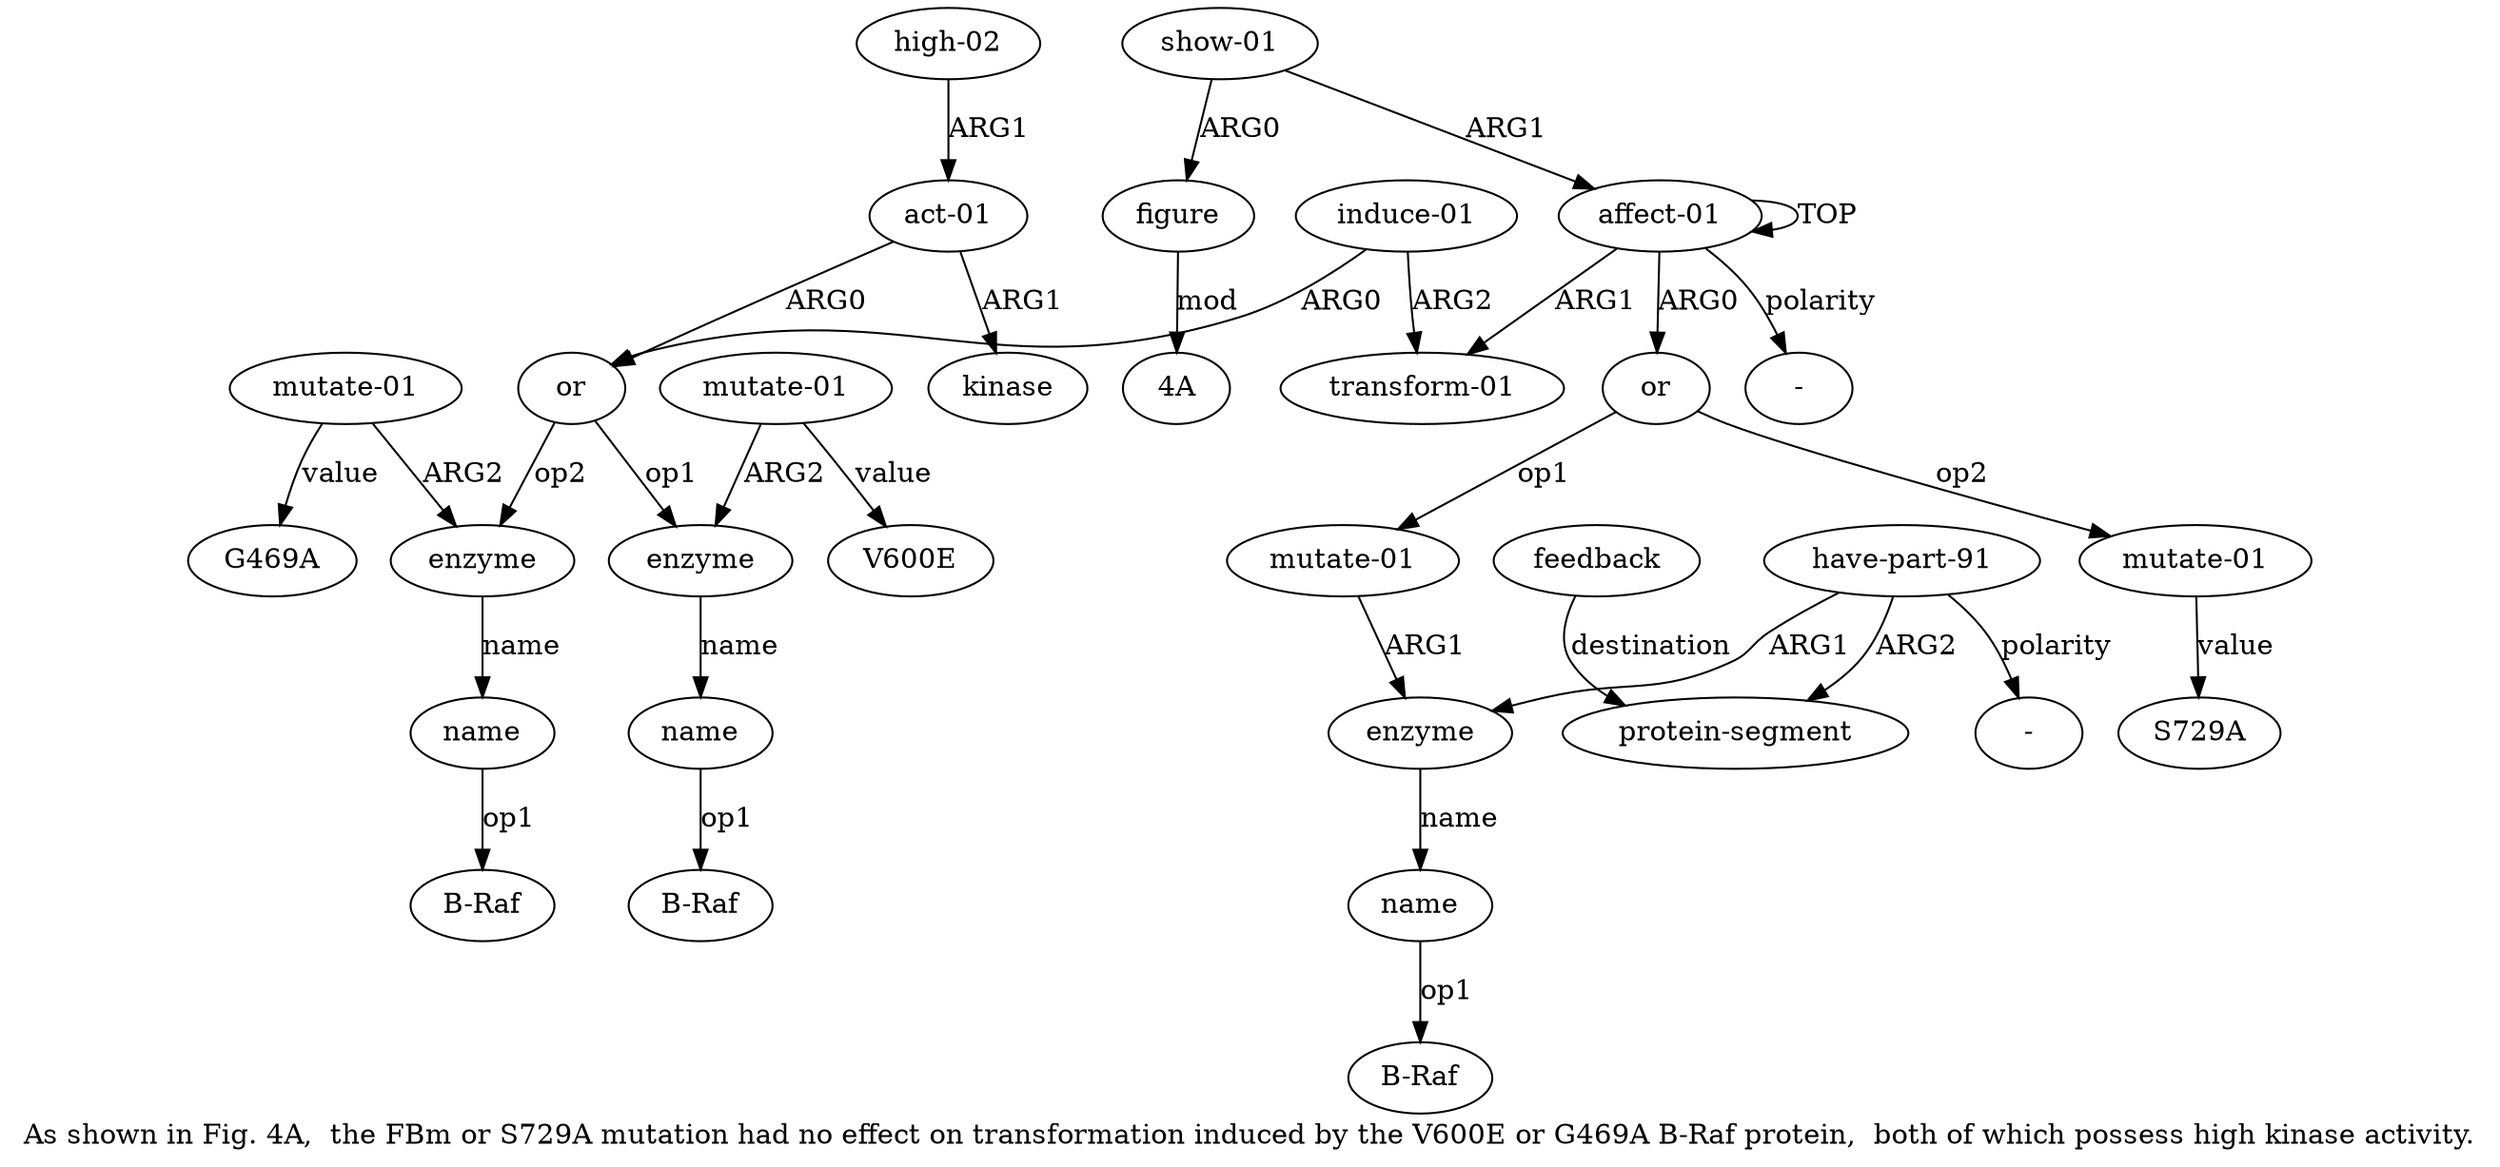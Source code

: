 digraph  {
	graph [label="As shown in Fig. 4A,  the FBm or S729A mutation had no effect on transformation induced by the V600E or G469A B-Raf protein,  both \
of which possess high kinase activity."];
	node [label="\N"];
	a20	 [color=black,
		gold_ind=20,
		gold_label="high-02",
		label="high-02",
		test_ind=20,
		test_label="high-02"];
	a18	 [color=black,
		gold_ind=18,
		gold_label="act-01",
		label="act-01",
		test_ind=18,
		test_label="act-01"];
	a20 -> a18 [key=0,
	color=black,
	gold_label=ARG1,
	label=ARG1,
	test_label=ARG1];
a21 [color=black,
	gold_ind=21,
	gold_label="show-01",
	label="show-01",
	test_ind=21,
	test_label="show-01"];
a22 [color=black,
	gold_ind=22,
	gold_label=figure,
	label=figure,
	test_ind=22,
	test_label=figure];
a21 -> a22 [key=0,
color=black,
gold_label=ARG0,
label=ARG0,
test_label=ARG0];
a0 [color=black,
gold_ind=0,
gold_label="affect-01",
label="affect-01",
test_ind=0,
test_label="affect-01"];
a21 -> a0 [key=0,
color=black,
gold_label=ARG1,
label=ARG1,
test_label=ARG1];
"a22 4A" [color=black,
gold_ind=-1,
gold_label="4A",
label="4A",
test_ind=-1,
test_label="4A"];
a22 -> "a22 4A" [key=0,
color=black,
gold_label=mod,
label=mod,
test_label=mod];
"a4 B-Raf" [color=black,
gold_ind=-1,
gold_label="B-Raf",
label="B-Raf",
test_ind=-1,
test_label="B-Raf"];
"a14 V600E" [color=black,
gold_ind=-1,
gold_label=V600E,
label=V600E,
test_ind=-1,
test_label=V600E];
"a17 G469A" [color=black,
gold_ind=-1,
gold_label=G469A,
label=G469A,
test_ind=-1,
test_label=G469A];
"a0 -" [color=black,
gold_ind=-1,
gold_label="-",
label="-",
test_ind=-1,
test_label="-"];
"a13 B-Raf" [color=black,
gold_ind=-1,
gold_label="B-Raf",
label="B-Raf",
test_ind=-1,
test_label="B-Raf"];
"a16 B-Raf" [color=black,
gold_ind=-1,
gold_label="B-Raf",
label="B-Raf",
test_ind=-1,
test_label="B-Raf"];
a15 [color=black,
gold_ind=15,
gold_label=enzyme,
label=enzyme,
test_ind=15,
test_label=enzyme];
a16 [color=black,
gold_ind=16,
gold_label=name,
label=name,
test_ind=16,
test_label=name];
a15 -> a16 [key=0,
color=black,
gold_label=name,
label=name,
test_label=name];
a14 [color=black,
gold_ind=14,
gold_label="mutate-01",
label="mutate-01",
test_ind=14,
test_label="mutate-01"];
a14 -> "a14 V600E" [key=0,
color=black,
gold_label=value,
label=value,
test_label=value];
a12 [color=black,
gold_ind=12,
gold_label=enzyme,
label=enzyme,
test_ind=12,
test_label=enzyme];
a14 -> a12 [key=0,
color=black,
gold_label=ARG2,
label=ARG2,
test_label=ARG2];
a17 [color=black,
gold_ind=17,
gold_label="mutate-01",
label="mutate-01",
test_ind=17,
test_label="mutate-01"];
a17 -> "a17 G469A" [key=0,
color=black,
gold_label=value,
label=value,
test_label=value];
a17 -> a15 [key=0,
color=black,
gold_label=ARG2,
label=ARG2,
test_label=ARG2];
a16 -> "a16 B-Raf" [key=0,
color=black,
gold_label=op1,
label=op1,
test_label=op1];
a11 [color=black,
gold_ind=11,
gold_label=or,
label=or,
test_ind=11,
test_label=or];
a11 -> a15 [key=0,
color=black,
gold_label=op2,
label=op2,
test_label=op2];
a11 -> a12 [key=0,
color=black,
gold_label=op1,
label=op1,
test_label=op1];
a10 [color=black,
gold_ind=10,
gold_label="induce-01",
label="induce-01",
test_ind=10,
test_label="induce-01"];
a10 -> a11 [key=0,
color=black,
gold_label=ARG0,
label=ARG0,
test_label=ARG0];
a9 [color=black,
gold_ind=9,
gold_label="transform-01",
label="transform-01",
test_ind=9,
test_label="transform-01"];
a10 -> a9 [key=0,
color=black,
gold_label=ARG2,
label=ARG2,
test_label=ARG2];
a13 [color=black,
gold_ind=13,
gold_label=name,
label=name,
test_ind=13,
test_label=name];
a13 -> "a13 B-Raf" [key=0,
color=black,
gold_label=op1,
label=op1,
test_label=op1];
a12 -> a13 [key=0,
color=black,
gold_label=name,
label=name,
test_label=name];
a19 [color=black,
gold_ind=19,
gold_label=kinase,
label=kinase,
test_ind=19,
test_label=kinase];
a18 -> a11 [key=0,
color=black,
gold_label=ARG0,
label=ARG0,
test_label=ARG0];
a18 -> a19 [key=0,
color=black,
gold_label=ARG1,
label=ARG1,
test_label=ARG1];
"a5 -" [color=black,
gold_ind=-1,
gold_label="-",
label="-",
test_ind=-1,
test_label="-"];
a1 [color=black,
gold_ind=1,
gold_label=or,
label=or,
test_ind=1,
test_label=or];
a2 [color=black,
gold_ind=2,
gold_label="mutate-01",
label="mutate-01",
test_ind=2,
test_label="mutate-01"];
a1 -> a2 [key=0,
color=black,
gold_label=op1,
label=op1,
test_label=op1];
a8 [color=black,
gold_ind=8,
gold_label="mutate-01",
label="mutate-01",
test_ind=8,
test_label="mutate-01"];
a1 -> a8 [key=0,
color=black,
gold_label=op2,
label=op2,
test_label=op2];
a0 -> "a0 -" [key=0,
color=black,
gold_label=polarity,
label=polarity,
test_label=polarity];
a0 -> a1 [key=0,
color=black,
gold_label=ARG0,
label=ARG0,
test_label=ARG0];
a0 -> a0 [key=0,
color=black,
gold_label=TOP,
label=TOP,
test_label=TOP];
a0 -> a9 [key=0,
color=black,
gold_label=ARG1,
label=ARG1,
test_label=ARG1];
a3 [color=black,
gold_ind=3,
gold_label=enzyme,
label=enzyme,
test_ind=3,
test_label=enzyme];
a4 [color=black,
gold_ind=4,
gold_label=name,
label=name,
test_ind=4,
test_label=name];
a3 -> a4 [key=0,
color=black,
gold_label=name,
label=name,
test_label=name];
a2 -> a3 [key=0,
color=black,
gold_label=ARG1,
label=ARG1,
test_label=ARG1];
a5 [color=black,
gold_ind=5,
gold_label="have-part-91",
label="have-part-91",
test_ind=5,
test_label="have-part-91"];
a5 -> "a5 -" [key=0,
color=black,
gold_label=polarity,
label=polarity,
test_label=polarity];
a5 -> a3 [key=0,
color=black,
gold_label=ARG1,
label=ARG1,
test_label=ARG1];
a6 [color=black,
gold_ind=6,
gold_label="protein-segment",
label="protein-segment",
test_ind=6,
test_label="protein-segment"];
a5 -> a6 [key=0,
color=black,
gold_label=ARG2,
label=ARG2,
test_label=ARG2];
a4 -> "a4 B-Raf" [key=0,
color=black,
gold_label=op1,
label=op1,
test_label=op1];
a7 [color=black,
gold_ind=7,
gold_label=feedback,
label=feedback,
test_ind=7,
test_label=feedback];
a7 -> a6 [key=0,
color=black,
gold_label=destination,
label=destination,
test_label=destination];
"a8 S729A" [color=black,
gold_ind=-1,
gold_label=S729A,
label=S729A,
test_ind=-1,
test_label=S729A];
a8 -> "a8 S729A" [key=0,
color=black,
gold_label=value,
label=value,
test_label=value];
}

